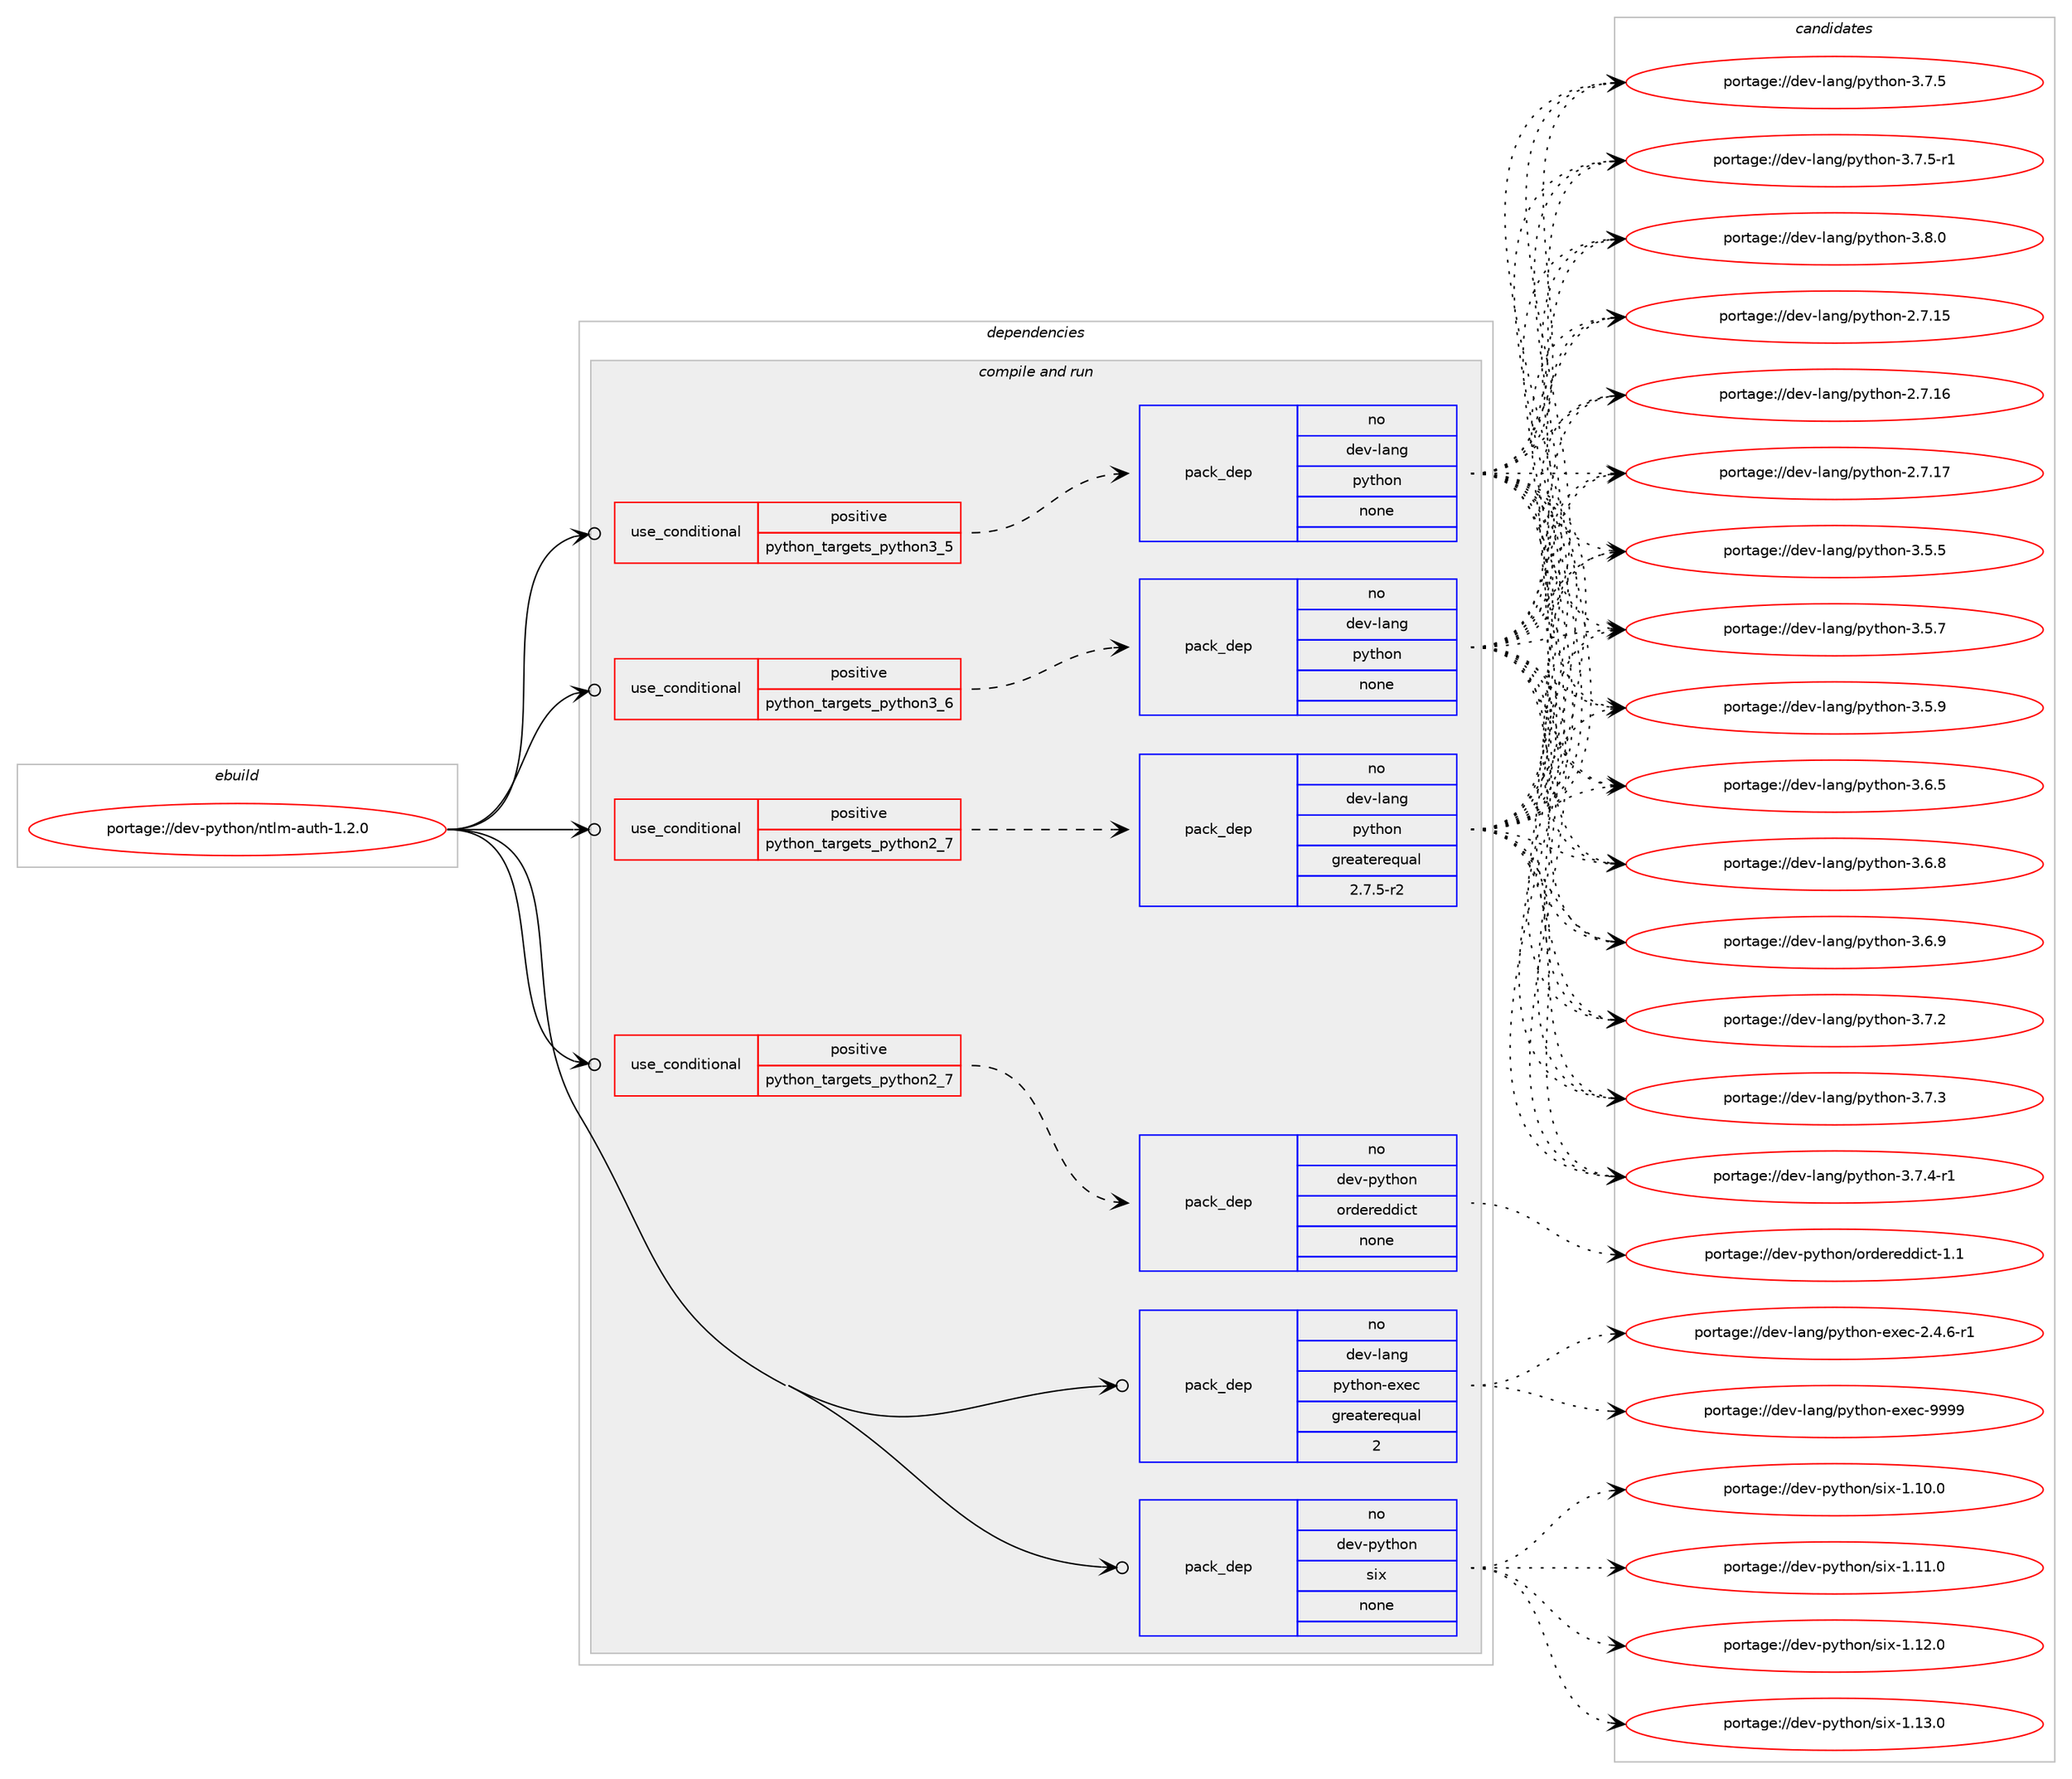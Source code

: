 digraph prolog {

# *************
# Graph options
# *************

newrank=true;
concentrate=true;
compound=true;
graph [rankdir=LR,fontname=Helvetica,fontsize=10,ranksep=1.5];#, ranksep=2.5, nodesep=0.2];
edge  [arrowhead=vee];
node  [fontname=Helvetica,fontsize=10];

# **********
# The ebuild
# **********

subgraph cluster_leftcol {
color=gray;
rank=same;
label=<<i>ebuild</i>>;
id [label="portage://dev-python/ntlm-auth-1.2.0", color=red, width=4, href="../dev-python/ntlm-auth-1.2.0.svg"];
}

# ****************
# The dependencies
# ****************

subgraph cluster_midcol {
color=gray;
label=<<i>dependencies</i>>;
subgraph cluster_compile {
fillcolor="#eeeeee";
style=filled;
label=<<i>compile</i>>;
}
subgraph cluster_compileandrun {
fillcolor="#eeeeee";
style=filled;
label=<<i>compile and run</i>>;
subgraph cond32608 {
dependency152113 [label=<<TABLE BORDER="0" CELLBORDER="1" CELLSPACING="0" CELLPADDING="4"><TR><TD ROWSPAN="3" CELLPADDING="10">use_conditional</TD></TR><TR><TD>positive</TD></TR><TR><TD>python_targets_python2_7</TD></TR></TABLE>>, shape=none, color=red];
subgraph pack116174 {
dependency152114 [label=<<TABLE BORDER="0" CELLBORDER="1" CELLSPACING="0" CELLPADDING="4" WIDTH="220"><TR><TD ROWSPAN="6" CELLPADDING="30">pack_dep</TD></TR><TR><TD WIDTH="110">no</TD></TR><TR><TD>dev-lang</TD></TR><TR><TD>python</TD></TR><TR><TD>greaterequal</TD></TR><TR><TD>2.7.5-r2</TD></TR></TABLE>>, shape=none, color=blue];
}
dependency152113:e -> dependency152114:w [weight=20,style="dashed",arrowhead="vee"];
}
id:e -> dependency152113:w [weight=20,style="solid",arrowhead="odotvee"];
subgraph cond32609 {
dependency152115 [label=<<TABLE BORDER="0" CELLBORDER="1" CELLSPACING="0" CELLPADDING="4"><TR><TD ROWSPAN="3" CELLPADDING="10">use_conditional</TD></TR><TR><TD>positive</TD></TR><TR><TD>python_targets_python2_7</TD></TR></TABLE>>, shape=none, color=red];
subgraph pack116175 {
dependency152116 [label=<<TABLE BORDER="0" CELLBORDER="1" CELLSPACING="0" CELLPADDING="4" WIDTH="220"><TR><TD ROWSPAN="6" CELLPADDING="30">pack_dep</TD></TR><TR><TD WIDTH="110">no</TD></TR><TR><TD>dev-python</TD></TR><TR><TD>ordereddict</TD></TR><TR><TD>none</TD></TR><TR><TD></TD></TR></TABLE>>, shape=none, color=blue];
}
dependency152115:e -> dependency152116:w [weight=20,style="dashed",arrowhead="vee"];
}
id:e -> dependency152115:w [weight=20,style="solid",arrowhead="odotvee"];
subgraph cond32610 {
dependency152117 [label=<<TABLE BORDER="0" CELLBORDER="1" CELLSPACING="0" CELLPADDING="4"><TR><TD ROWSPAN="3" CELLPADDING="10">use_conditional</TD></TR><TR><TD>positive</TD></TR><TR><TD>python_targets_python3_5</TD></TR></TABLE>>, shape=none, color=red];
subgraph pack116176 {
dependency152118 [label=<<TABLE BORDER="0" CELLBORDER="1" CELLSPACING="0" CELLPADDING="4" WIDTH="220"><TR><TD ROWSPAN="6" CELLPADDING="30">pack_dep</TD></TR><TR><TD WIDTH="110">no</TD></TR><TR><TD>dev-lang</TD></TR><TR><TD>python</TD></TR><TR><TD>none</TD></TR><TR><TD></TD></TR></TABLE>>, shape=none, color=blue];
}
dependency152117:e -> dependency152118:w [weight=20,style="dashed",arrowhead="vee"];
}
id:e -> dependency152117:w [weight=20,style="solid",arrowhead="odotvee"];
subgraph cond32611 {
dependency152119 [label=<<TABLE BORDER="0" CELLBORDER="1" CELLSPACING="0" CELLPADDING="4"><TR><TD ROWSPAN="3" CELLPADDING="10">use_conditional</TD></TR><TR><TD>positive</TD></TR><TR><TD>python_targets_python3_6</TD></TR></TABLE>>, shape=none, color=red];
subgraph pack116177 {
dependency152120 [label=<<TABLE BORDER="0" CELLBORDER="1" CELLSPACING="0" CELLPADDING="4" WIDTH="220"><TR><TD ROWSPAN="6" CELLPADDING="30">pack_dep</TD></TR><TR><TD WIDTH="110">no</TD></TR><TR><TD>dev-lang</TD></TR><TR><TD>python</TD></TR><TR><TD>none</TD></TR><TR><TD></TD></TR></TABLE>>, shape=none, color=blue];
}
dependency152119:e -> dependency152120:w [weight=20,style="dashed",arrowhead="vee"];
}
id:e -> dependency152119:w [weight=20,style="solid",arrowhead="odotvee"];
subgraph pack116178 {
dependency152121 [label=<<TABLE BORDER="0" CELLBORDER="1" CELLSPACING="0" CELLPADDING="4" WIDTH="220"><TR><TD ROWSPAN="6" CELLPADDING="30">pack_dep</TD></TR><TR><TD WIDTH="110">no</TD></TR><TR><TD>dev-lang</TD></TR><TR><TD>python-exec</TD></TR><TR><TD>greaterequal</TD></TR><TR><TD>2</TD></TR></TABLE>>, shape=none, color=blue];
}
id:e -> dependency152121:w [weight=20,style="solid",arrowhead="odotvee"];
subgraph pack116179 {
dependency152122 [label=<<TABLE BORDER="0" CELLBORDER="1" CELLSPACING="0" CELLPADDING="4" WIDTH="220"><TR><TD ROWSPAN="6" CELLPADDING="30">pack_dep</TD></TR><TR><TD WIDTH="110">no</TD></TR><TR><TD>dev-python</TD></TR><TR><TD>six</TD></TR><TR><TD>none</TD></TR><TR><TD></TD></TR></TABLE>>, shape=none, color=blue];
}
id:e -> dependency152122:w [weight=20,style="solid",arrowhead="odotvee"];
}
subgraph cluster_run {
fillcolor="#eeeeee";
style=filled;
label=<<i>run</i>>;
}
}

# **************
# The candidates
# **************

subgraph cluster_choices {
rank=same;
color=gray;
label=<<i>candidates</i>>;

subgraph choice116174 {
color=black;
nodesep=1;
choiceportage10010111845108971101034711212111610411111045504655464953 [label="portage://dev-lang/python-2.7.15", color=red, width=4,href="../dev-lang/python-2.7.15.svg"];
choiceportage10010111845108971101034711212111610411111045504655464954 [label="portage://dev-lang/python-2.7.16", color=red, width=4,href="../dev-lang/python-2.7.16.svg"];
choiceportage10010111845108971101034711212111610411111045504655464955 [label="portage://dev-lang/python-2.7.17", color=red, width=4,href="../dev-lang/python-2.7.17.svg"];
choiceportage100101118451089711010347112121116104111110455146534653 [label="portage://dev-lang/python-3.5.5", color=red, width=4,href="../dev-lang/python-3.5.5.svg"];
choiceportage100101118451089711010347112121116104111110455146534655 [label="portage://dev-lang/python-3.5.7", color=red, width=4,href="../dev-lang/python-3.5.7.svg"];
choiceportage100101118451089711010347112121116104111110455146534657 [label="portage://dev-lang/python-3.5.9", color=red, width=4,href="../dev-lang/python-3.5.9.svg"];
choiceportage100101118451089711010347112121116104111110455146544653 [label="portage://dev-lang/python-3.6.5", color=red, width=4,href="../dev-lang/python-3.6.5.svg"];
choiceportage100101118451089711010347112121116104111110455146544656 [label="portage://dev-lang/python-3.6.8", color=red, width=4,href="../dev-lang/python-3.6.8.svg"];
choiceportage100101118451089711010347112121116104111110455146544657 [label="portage://dev-lang/python-3.6.9", color=red, width=4,href="../dev-lang/python-3.6.9.svg"];
choiceportage100101118451089711010347112121116104111110455146554650 [label="portage://dev-lang/python-3.7.2", color=red, width=4,href="../dev-lang/python-3.7.2.svg"];
choiceportage100101118451089711010347112121116104111110455146554651 [label="portage://dev-lang/python-3.7.3", color=red, width=4,href="../dev-lang/python-3.7.3.svg"];
choiceportage1001011184510897110103471121211161041111104551465546524511449 [label="portage://dev-lang/python-3.7.4-r1", color=red, width=4,href="../dev-lang/python-3.7.4-r1.svg"];
choiceportage100101118451089711010347112121116104111110455146554653 [label="portage://dev-lang/python-3.7.5", color=red, width=4,href="../dev-lang/python-3.7.5.svg"];
choiceportage1001011184510897110103471121211161041111104551465546534511449 [label="portage://dev-lang/python-3.7.5-r1", color=red, width=4,href="../dev-lang/python-3.7.5-r1.svg"];
choiceportage100101118451089711010347112121116104111110455146564648 [label="portage://dev-lang/python-3.8.0", color=red, width=4,href="../dev-lang/python-3.8.0.svg"];
dependency152114:e -> choiceportage10010111845108971101034711212111610411111045504655464953:w [style=dotted,weight="100"];
dependency152114:e -> choiceportage10010111845108971101034711212111610411111045504655464954:w [style=dotted,weight="100"];
dependency152114:e -> choiceportage10010111845108971101034711212111610411111045504655464955:w [style=dotted,weight="100"];
dependency152114:e -> choiceportage100101118451089711010347112121116104111110455146534653:w [style=dotted,weight="100"];
dependency152114:e -> choiceportage100101118451089711010347112121116104111110455146534655:w [style=dotted,weight="100"];
dependency152114:e -> choiceportage100101118451089711010347112121116104111110455146534657:w [style=dotted,weight="100"];
dependency152114:e -> choiceportage100101118451089711010347112121116104111110455146544653:w [style=dotted,weight="100"];
dependency152114:e -> choiceportage100101118451089711010347112121116104111110455146544656:w [style=dotted,weight="100"];
dependency152114:e -> choiceportage100101118451089711010347112121116104111110455146544657:w [style=dotted,weight="100"];
dependency152114:e -> choiceportage100101118451089711010347112121116104111110455146554650:w [style=dotted,weight="100"];
dependency152114:e -> choiceportage100101118451089711010347112121116104111110455146554651:w [style=dotted,weight="100"];
dependency152114:e -> choiceportage1001011184510897110103471121211161041111104551465546524511449:w [style=dotted,weight="100"];
dependency152114:e -> choiceportage100101118451089711010347112121116104111110455146554653:w [style=dotted,weight="100"];
dependency152114:e -> choiceportage1001011184510897110103471121211161041111104551465546534511449:w [style=dotted,weight="100"];
dependency152114:e -> choiceportage100101118451089711010347112121116104111110455146564648:w [style=dotted,weight="100"];
}
subgraph choice116175 {
color=black;
nodesep=1;
choiceportage10010111845112121116104111110471111141001011141011001001059911645494649 [label="portage://dev-python/ordereddict-1.1", color=red, width=4,href="../dev-python/ordereddict-1.1.svg"];
dependency152116:e -> choiceportage10010111845112121116104111110471111141001011141011001001059911645494649:w [style=dotted,weight="100"];
}
subgraph choice116176 {
color=black;
nodesep=1;
choiceportage10010111845108971101034711212111610411111045504655464953 [label="portage://dev-lang/python-2.7.15", color=red, width=4,href="../dev-lang/python-2.7.15.svg"];
choiceportage10010111845108971101034711212111610411111045504655464954 [label="portage://dev-lang/python-2.7.16", color=red, width=4,href="../dev-lang/python-2.7.16.svg"];
choiceportage10010111845108971101034711212111610411111045504655464955 [label="portage://dev-lang/python-2.7.17", color=red, width=4,href="../dev-lang/python-2.7.17.svg"];
choiceportage100101118451089711010347112121116104111110455146534653 [label="portage://dev-lang/python-3.5.5", color=red, width=4,href="../dev-lang/python-3.5.5.svg"];
choiceportage100101118451089711010347112121116104111110455146534655 [label="portage://dev-lang/python-3.5.7", color=red, width=4,href="../dev-lang/python-3.5.7.svg"];
choiceportage100101118451089711010347112121116104111110455146534657 [label="portage://dev-lang/python-3.5.9", color=red, width=4,href="../dev-lang/python-3.5.9.svg"];
choiceportage100101118451089711010347112121116104111110455146544653 [label="portage://dev-lang/python-3.6.5", color=red, width=4,href="../dev-lang/python-3.6.5.svg"];
choiceportage100101118451089711010347112121116104111110455146544656 [label="portage://dev-lang/python-3.6.8", color=red, width=4,href="../dev-lang/python-3.6.8.svg"];
choiceportage100101118451089711010347112121116104111110455146544657 [label="portage://dev-lang/python-3.6.9", color=red, width=4,href="../dev-lang/python-3.6.9.svg"];
choiceportage100101118451089711010347112121116104111110455146554650 [label="portage://dev-lang/python-3.7.2", color=red, width=4,href="../dev-lang/python-3.7.2.svg"];
choiceportage100101118451089711010347112121116104111110455146554651 [label="portage://dev-lang/python-3.7.3", color=red, width=4,href="../dev-lang/python-3.7.3.svg"];
choiceportage1001011184510897110103471121211161041111104551465546524511449 [label="portage://dev-lang/python-3.7.4-r1", color=red, width=4,href="../dev-lang/python-3.7.4-r1.svg"];
choiceportage100101118451089711010347112121116104111110455146554653 [label="portage://dev-lang/python-3.7.5", color=red, width=4,href="../dev-lang/python-3.7.5.svg"];
choiceportage1001011184510897110103471121211161041111104551465546534511449 [label="portage://dev-lang/python-3.7.5-r1", color=red, width=4,href="../dev-lang/python-3.7.5-r1.svg"];
choiceportage100101118451089711010347112121116104111110455146564648 [label="portage://dev-lang/python-3.8.0", color=red, width=4,href="../dev-lang/python-3.8.0.svg"];
dependency152118:e -> choiceportage10010111845108971101034711212111610411111045504655464953:w [style=dotted,weight="100"];
dependency152118:e -> choiceportage10010111845108971101034711212111610411111045504655464954:w [style=dotted,weight="100"];
dependency152118:e -> choiceportage10010111845108971101034711212111610411111045504655464955:w [style=dotted,weight="100"];
dependency152118:e -> choiceportage100101118451089711010347112121116104111110455146534653:w [style=dotted,weight="100"];
dependency152118:e -> choiceportage100101118451089711010347112121116104111110455146534655:w [style=dotted,weight="100"];
dependency152118:e -> choiceportage100101118451089711010347112121116104111110455146534657:w [style=dotted,weight="100"];
dependency152118:e -> choiceportage100101118451089711010347112121116104111110455146544653:w [style=dotted,weight="100"];
dependency152118:e -> choiceportage100101118451089711010347112121116104111110455146544656:w [style=dotted,weight="100"];
dependency152118:e -> choiceportage100101118451089711010347112121116104111110455146544657:w [style=dotted,weight="100"];
dependency152118:e -> choiceportage100101118451089711010347112121116104111110455146554650:w [style=dotted,weight="100"];
dependency152118:e -> choiceportage100101118451089711010347112121116104111110455146554651:w [style=dotted,weight="100"];
dependency152118:e -> choiceportage1001011184510897110103471121211161041111104551465546524511449:w [style=dotted,weight="100"];
dependency152118:e -> choiceportage100101118451089711010347112121116104111110455146554653:w [style=dotted,weight="100"];
dependency152118:e -> choiceportage1001011184510897110103471121211161041111104551465546534511449:w [style=dotted,weight="100"];
dependency152118:e -> choiceportage100101118451089711010347112121116104111110455146564648:w [style=dotted,weight="100"];
}
subgraph choice116177 {
color=black;
nodesep=1;
choiceportage10010111845108971101034711212111610411111045504655464953 [label="portage://dev-lang/python-2.7.15", color=red, width=4,href="../dev-lang/python-2.7.15.svg"];
choiceportage10010111845108971101034711212111610411111045504655464954 [label="portage://dev-lang/python-2.7.16", color=red, width=4,href="../dev-lang/python-2.7.16.svg"];
choiceportage10010111845108971101034711212111610411111045504655464955 [label="portage://dev-lang/python-2.7.17", color=red, width=4,href="../dev-lang/python-2.7.17.svg"];
choiceportage100101118451089711010347112121116104111110455146534653 [label="portage://dev-lang/python-3.5.5", color=red, width=4,href="../dev-lang/python-3.5.5.svg"];
choiceportage100101118451089711010347112121116104111110455146534655 [label="portage://dev-lang/python-3.5.7", color=red, width=4,href="../dev-lang/python-3.5.7.svg"];
choiceportage100101118451089711010347112121116104111110455146534657 [label="portage://dev-lang/python-3.5.9", color=red, width=4,href="../dev-lang/python-3.5.9.svg"];
choiceportage100101118451089711010347112121116104111110455146544653 [label="portage://dev-lang/python-3.6.5", color=red, width=4,href="../dev-lang/python-3.6.5.svg"];
choiceportage100101118451089711010347112121116104111110455146544656 [label="portage://dev-lang/python-3.6.8", color=red, width=4,href="../dev-lang/python-3.6.8.svg"];
choiceportage100101118451089711010347112121116104111110455146544657 [label="portage://dev-lang/python-3.6.9", color=red, width=4,href="../dev-lang/python-3.6.9.svg"];
choiceportage100101118451089711010347112121116104111110455146554650 [label="portage://dev-lang/python-3.7.2", color=red, width=4,href="../dev-lang/python-3.7.2.svg"];
choiceportage100101118451089711010347112121116104111110455146554651 [label="portage://dev-lang/python-3.7.3", color=red, width=4,href="../dev-lang/python-3.7.3.svg"];
choiceportage1001011184510897110103471121211161041111104551465546524511449 [label="portage://dev-lang/python-3.7.4-r1", color=red, width=4,href="../dev-lang/python-3.7.4-r1.svg"];
choiceportage100101118451089711010347112121116104111110455146554653 [label="portage://dev-lang/python-3.7.5", color=red, width=4,href="../dev-lang/python-3.7.5.svg"];
choiceportage1001011184510897110103471121211161041111104551465546534511449 [label="portage://dev-lang/python-3.7.5-r1", color=red, width=4,href="../dev-lang/python-3.7.5-r1.svg"];
choiceportage100101118451089711010347112121116104111110455146564648 [label="portage://dev-lang/python-3.8.0", color=red, width=4,href="../dev-lang/python-3.8.0.svg"];
dependency152120:e -> choiceportage10010111845108971101034711212111610411111045504655464953:w [style=dotted,weight="100"];
dependency152120:e -> choiceportage10010111845108971101034711212111610411111045504655464954:w [style=dotted,weight="100"];
dependency152120:e -> choiceportage10010111845108971101034711212111610411111045504655464955:w [style=dotted,weight="100"];
dependency152120:e -> choiceportage100101118451089711010347112121116104111110455146534653:w [style=dotted,weight="100"];
dependency152120:e -> choiceportage100101118451089711010347112121116104111110455146534655:w [style=dotted,weight="100"];
dependency152120:e -> choiceportage100101118451089711010347112121116104111110455146534657:w [style=dotted,weight="100"];
dependency152120:e -> choiceportage100101118451089711010347112121116104111110455146544653:w [style=dotted,weight="100"];
dependency152120:e -> choiceportage100101118451089711010347112121116104111110455146544656:w [style=dotted,weight="100"];
dependency152120:e -> choiceportage100101118451089711010347112121116104111110455146544657:w [style=dotted,weight="100"];
dependency152120:e -> choiceportage100101118451089711010347112121116104111110455146554650:w [style=dotted,weight="100"];
dependency152120:e -> choiceportage100101118451089711010347112121116104111110455146554651:w [style=dotted,weight="100"];
dependency152120:e -> choiceportage1001011184510897110103471121211161041111104551465546524511449:w [style=dotted,weight="100"];
dependency152120:e -> choiceportage100101118451089711010347112121116104111110455146554653:w [style=dotted,weight="100"];
dependency152120:e -> choiceportage1001011184510897110103471121211161041111104551465546534511449:w [style=dotted,weight="100"];
dependency152120:e -> choiceportage100101118451089711010347112121116104111110455146564648:w [style=dotted,weight="100"];
}
subgraph choice116178 {
color=black;
nodesep=1;
choiceportage10010111845108971101034711212111610411111045101120101994550465246544511449 [label="portage://dev-lang/python-exec-2.4.6-r1", color=red, width=4,href="../dev-lang/python-exec-2.4.6-r1.svg"];
choiceportage10010111845108971101034711212111610411111045101120101994557575757 [label="portage://dev-lang/python-exec-9999", color=red, width=4,href="../dev-lang/python-exec-9999.svg"];
dependency152121:e -> choiceportage10010111845108971101034711212111610411111045101120101994550465246544511449:w [style=dotted,weight="100"];
dependency152121:e -> choiceportage10010111845108971101034711212111610411111045101120101994557575757:w [style=dotted,weight="100"];
}
subgraph choice116179 {
color=black;
nodesep=1;
choiceportage100101118451121211161041111104711510512045494649484648 [label="portage://dev-python/six-1.10.0", color=red, width=4,href="../dev-python/six-1.10.0.svg"];
choiceportage100101118451121211161041111104711510512045494649494648 [label="portage://dev-python/six-1.11.0", color=red, width=4,href="../dev-python/six-1.11.0.svg"];
choiceportage100101118451121211161041111104711510512045494649504648 [label="portage://dev-python/six-1.12.0", color=red, width=4,href="../dev-python/six-1.12.0.svg"];
choiceportage100101118451121211161041111104711510512045494649514648 [label="portage://dev-python/six-1.13.0", color=red, width=4,href="../dev-python/six-1.13.0.svg"];
dependency152122:e -> choiceportage100101118451121211161041111104711510512045494649484648:w [style=dotted,weight="100"];
dependency152122:e -> choiceportage100101118451121211161041111104711510512045494649494648:w [style=dotted,weight="100"];
dependency152122:e -> choiceportage100101118451121211161041111104711510512045494649504648:w [style=dotted,weight="100"];
dependency152122:e -> choiceportage100101118451121211161041111104711510512045494649514648:w [style=dotted,weight="100"];
}
}

}
